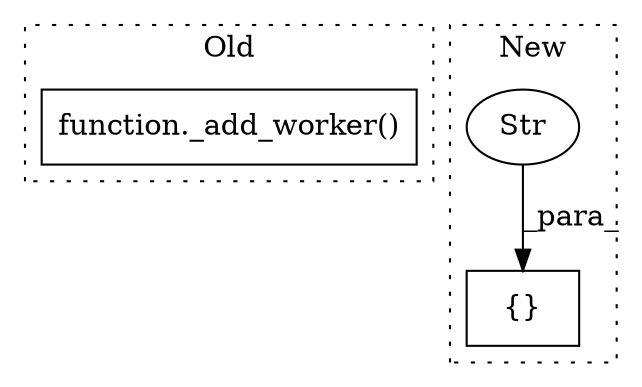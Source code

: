 digraph G {
subgraph cluster0 {
1 [label="function._add_worker()" a="75" s="2798,2821" l="12,13" shape="box"];
label = "Old";
style="dotted";
}
subgraph cluster1 {
2 [label="{}" a="59" s="1751,1763" l="1,0" shape="box"];
3 [label="Str" a="66" s="1752" l="11" shape="ellipse"];
label = "New";
style="dotted";
}
3 -> 2 [label="_para_"];
}